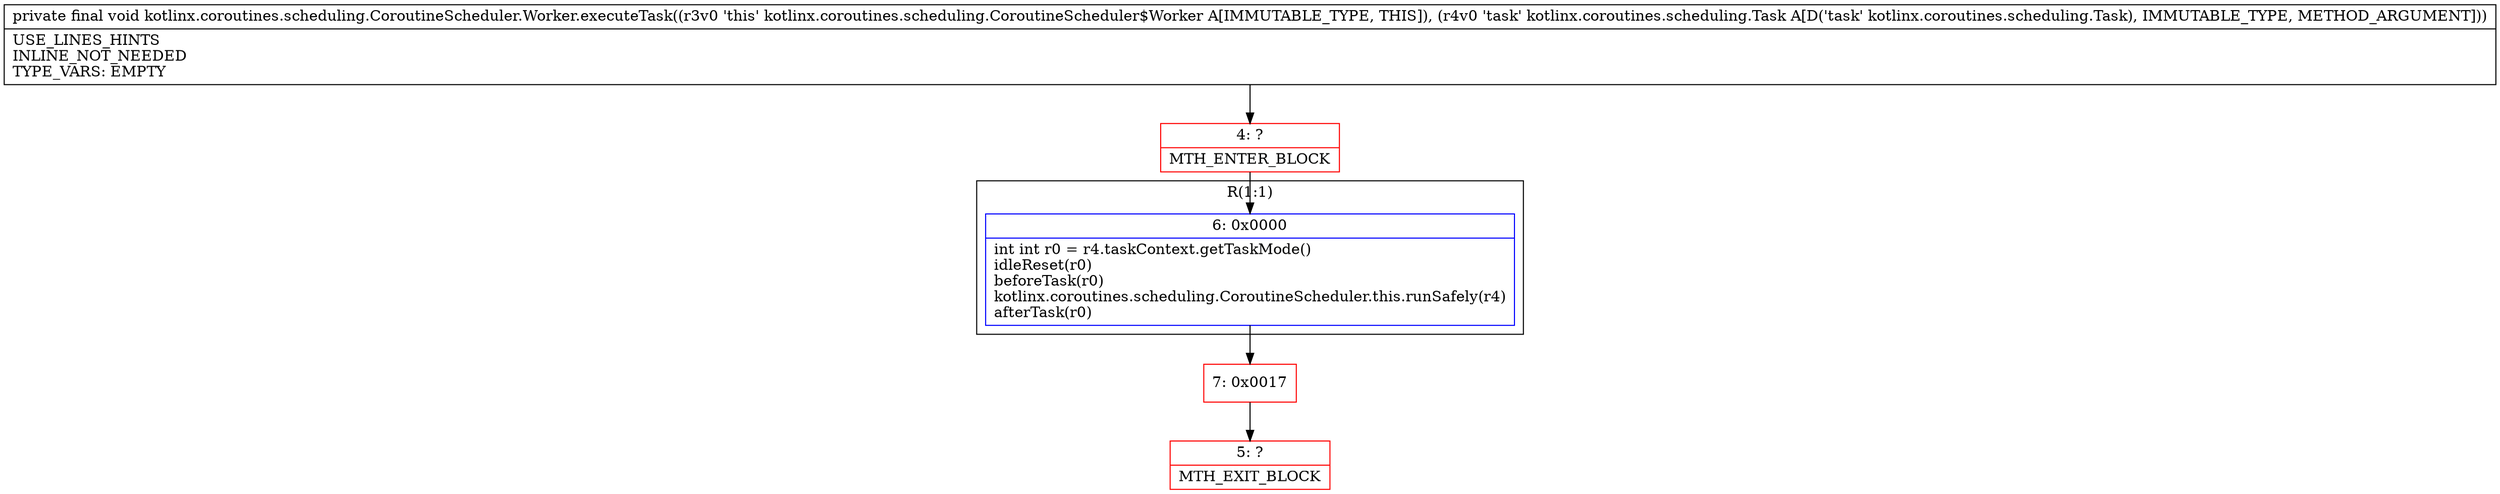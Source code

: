 digraph "CFG forkotlinx.coroutines.scheduling.CoroutineScheduler.Worker.executeTask(Lkotlinx\/coroutines\/scheduling\/Task;)V" {
subgraph cluster_Region_1452651305 {
label = "R(1:1)";
node [shape=record,color=blue];
Node_6 [shape=record,label="{6\:\ 0x0000|int int r0 = r4.taskContext.getTaskMode()\lidleReset(r0)\lbeforeTask(r0)\lkotlinx.coroutines.scheduling.CoroutineScheduler.this.runSafely(r4)\lafterTask(r0)\l}"];
}
Node_4 [shape=record,color=red,label="{4\:\ ?|MTH_ENTER_BLOCK\l}"];
Node_7 [shape=record,color=red,label="{7\:\ 0x0017}"];
Node_5 [shape=record,color=red,label="{5\:\ ?|MTH_EXIT_BLOCK\l}"];
MethodNode[shape=record,label="{private final void kotlinx.coroutines.scheduling.CoroutineScheduler.Worker.executeTask((r3v0 'this' kotlinx.coroutines.scheduling.CoroutineScheduler$Worker A[IMMUTABLE_TYPE, THIS]), (r4v0 'task' kotlinx.coroutines.scheduling.Task A[D('task' kotlinx.coroutines.scheduling.Task), IMMUTABLE_TYPE, METHOD_ARGUMENT]))  | USE_LINES_HINTS\lINLINE_NOT_NEEDED\lTYPE_VARS: EMPTY\l}"];
MethodNode -> Node_4;Node_6 -> Node_7;
Node_4 -> Node_6;
Node_7 -> Node_5;
}

